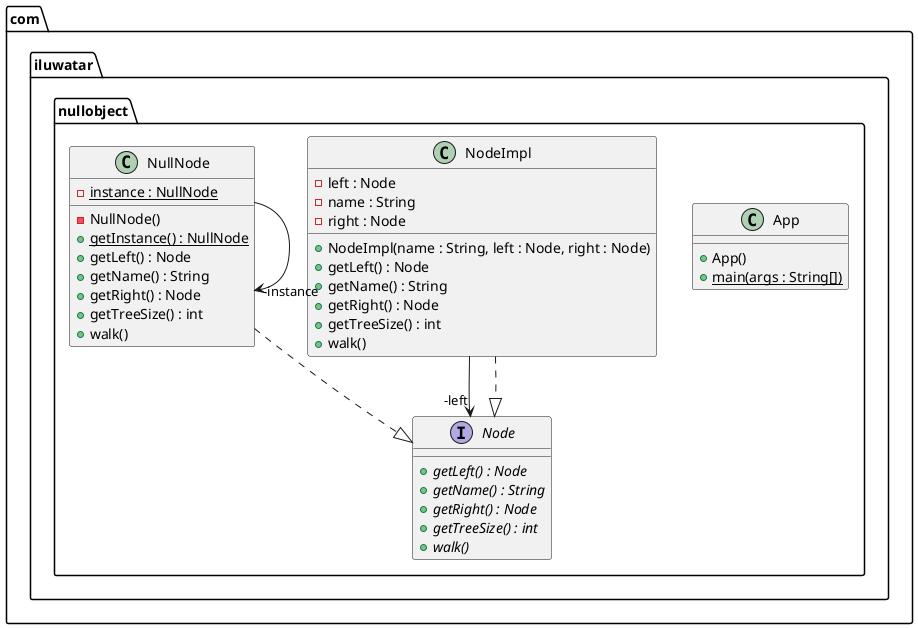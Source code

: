 @startuml
package com.iluwatar.nullobject {
  class App {
    + App()
    + main(args : String[]) {static}
  }
  class NodeImpl {
    - left : Node
    - name : String
    - right : Node
    + NodeImpl(name : String, left : Node, right : Node)
    + getLeft() : Node
    + getName() : String
    + getRight() : Node
    + getTreeSize() : int
    + walk()
  }
  interface Node {
    + getLeft() : Node {abstract}
    + getName() : String {abstract}
    + getRight() : Node {abstract}
    + getTreeSize() : int {abstract}
    + walk() {abstract}
  }
  class NullNode {
    - instance : NullNode {static}
    - NullNode()
    + getInstance() : NullNode {static}
    + getLeft() : Node
    + getName() : String
    + getRight() : Node
    + getTreeSize() : int
    + walk()
  }
}
NullNode -->  "-instance" NullNode
NodeImpl -->  "-left" Node
NodeImpl ..|> Node 
NullNode ..|> Node 
@enduml